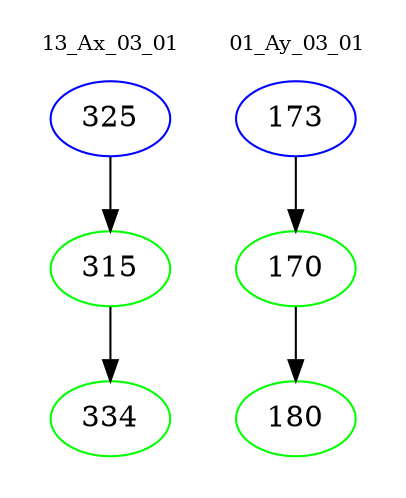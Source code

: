 digraph{
subgraph cluster_0 {
color = white
label = "13_Ax_03_01";
fontsize=10;
T0_325 [label="325", color="blue"]
T0_325 -> T0_315 [color="black"]
T0_315 [label="315", color="green"]
T0_315 -> T0_334 [color="black"]
T0_334 [label="334", color="green"]
}
subgraph cluster_1 {
color = white
label = "01_Ay_03_01";
fontsize=10;
T1_173 [label="173", color="blue"]
T1_173 -> T1_170 [color="black"]
T1_170 [label="170", color="green"]
T1_170 -> T1_180 [color="black"]
T1_180 [label="180", color="green"]
}
}
